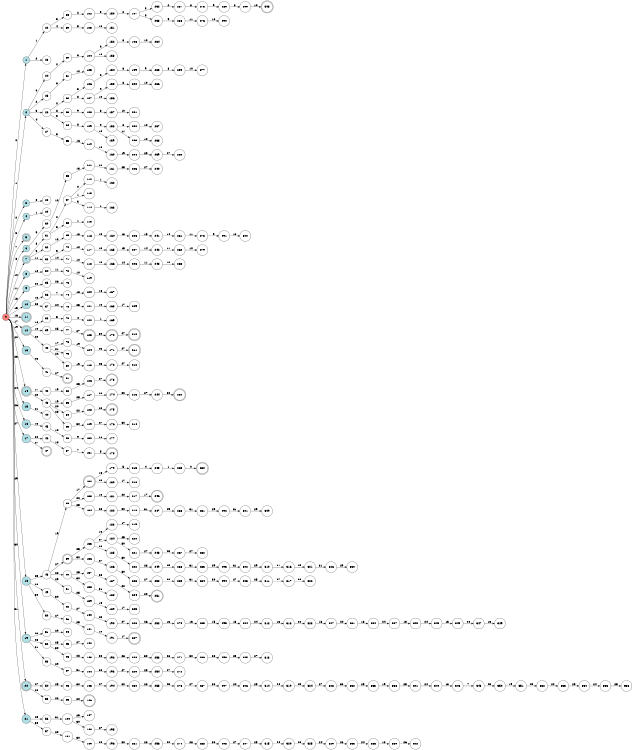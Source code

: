 digraph APTA {
__start0 [label="" shape="none"];

rankdir=LR;
size="8,5";

s0 [style="filled", color="black", fillcolor="#ff817b" shape="circle", label="0"];
s1 [style="filled", color="black", fillcolor="powderblue" shape="circle", label="1"];
s2 [style="filled", color="black", fillcolor="powderblue" shape="circle", label="2"];
s3 [style="filled", color="black", fillcolor="powderblue" shape="circle", label="3"];
s4 [style="filled", color="black", fillcolor="powderblue" shape="circle", label="4"];
s5 [style="rounded,filled", color="black", fillcolor="powderblue" shape="doublecircle", label="5"];
s6 [style="filled", color="black", fillcolor="powderblue" shape="circle", label="6"];
s7 [style="rounded,filled", color="black", fillcolor="powderblue" shape="doublecircle", label="7"];
s8 [style="filled", color="black", fillcolor="powderblue" shape="circle", label="8"];
s9 [style="filled", color="black", fillcolor="powderblue" shape="circle", label="9"];
s10 [style="filled", color="black", fillcolor="powderblue" shape="circle", label="10"];
s11 [style="rounded,filled", color="black", fillcolor="powderblue" shape="doublecircle", label="11"];
s12 [style="rounded,filled", color="black", fillcolor="powderblue" shape="doublecircle", label="12"];
s13 [style="filled", color="black", fillcolor="powderblue" shape="circle", label="13"];
s14 [style="rounded,filled", color="black", fillcolor="powderblue" shape="doublecircle", label="14"];
s15 [style="filled", color="black", fillcolor="powderblue" shape="circle", label="15"];
s16 [style="filled", color="black", fillcolor="powderblue" shape="circle", label="16"];
s17 [style="filled", color="black", fillcolor="powderblue" shape="circle", label="17"];
s18 [style="filled", color="black", fillcolor="powderblue" shape="circle", label="18"];
s19 [style="filled", color="black", fillcolor="powderblue" shape="circle", label="19"];
s20 [style="rounded,filled", color="black", fillcolor="powderblue" shape="doublecircle", label="20"];
s21 [style="filled", color="black", fillcolor="powderblue" shape="circle", label="21"];
s22 [style="filled", color="black", fillcolor="white" shape="circle", label="22"];
s23 [style="filled", color="black", fillcolor="white" shape="circle", label="23"];
s24 [style="filled", color="black", fillcolor="white" shape="circle", label="24"];
s25 [style="filled", color="black", fillcolor="white" shape="circle", label="25"];
s26 [style="filled", color="black", fillcolor="white" shape="circle", label="26"];
s27 [style="filled", color="black", fillcolor="white" shape="circle", label="27"];
s28 [style="filled", color="black", fillcolor="white" shape="circle", label="28"];
s29 [style="filled", color="black", fillcolor="white" shape="circle", label="29"];
s30 [style="filled", color="black", fillcolor="white" shape="circle", label="30"];
s31 [style="filled", color="black", fillcolor="white" shape="circle", label="31"];
s32 [style="filled", color="black", fillcolor="white" shape="circle", label="32"];
s33 [style="filled", color="black", fillcolor="white" shape="circle", label="33"];
s34 [style="filled", color="black", fillcolor="white" shape="circle", label="34"];
s35 [style="filled", color="black", fillcolor="white" shape="circle", label="35"];
s36 [style="filled", color="black", fillcolor="white" shape="circle", label="36"];
s37 [style="filled", color="black", fillcolor="white" shape="circle", label="37"];
s38 [style="filled", color="black", fillcolor="white" shape="circle", label="38"];
s39 [style="filled", color="black", fillcolor="white" shape="circle", label="39"];
s40 [style="filled", color="black", fillcolor="white" shape="circle", label="40"];
s41 [style="filled", color="black", fillcolor="white" shape="circle", label="41"];
s42 [style="filled", color="black", fillcolor="white" shape="circle", label="42"];
s43 [style="filled", color="black", fillcolor="white" shape="circle", label="43"];
s44 [style="filled", color="black", fillcolor="white" shape="circle", label="44"];
s45 [style="filled", color="black", fillcolor="white" shape="circle", label="45"];
s46 [style="filled", color="black", fillcolor="white" shape="circle", label="46"];
s47 [style="rounded,filled", color="black", fillcolor="white" shape="doublecircle", label="47"];
s48 [style="filled", color="black", fillcolor="white" shape="circle", label="48"];
s49 [style="filled", color="black", fillcolor="white" shape="circle", label="49"];
s50 [style="filled", color="black", fillcolor="white" shape="circle", label="50"];
s51 [style="filled", color="black", fillcolor="white" shape="circle", label="51"];
s52 [style="filled", color="black", fillcolor="white" shape="circle", label="52"];
s53 [style="filled", color="black", fillcolor="white" shape="circle", label="53"];
s54 [style="filled", color="black", fillcolor="white" shape="circle", label="54"];
s55 [style="filled", color="black", fillcolor="white" shape="circle", label="55"];
s56 [style="filled", color="black", fillcolor="white" shape="circle", label="56"];
s57 [style="filled", color="black", fillcolor="white" shape="circle", label="57"];
s58 [style="filled", color="black", fillcolor="white" shape="circle", label="58"];
s59 [style="filled", color="black", fillcolor="white" shape="circle", label="59"];
s60 [style="filled", color="black", fillcolor="white" shape="circle", label="60"];
s61 [style="filled", color="black", fillcolor="white" shape="circle", label="61"];
s62 [style="filled", color="black", fillcolor="white" shape="circle", label="62"];
s63 [style="filled", color="black", fillcolor="white" shape="circle", label="63"];
s64 [style="filled", color="black", fillcolor="white" shape="circle", label="64"];
s65 [style="filled", color="black", fillcolor="white" shape="circle", label="65"];
s66 [style="filled", color="black", fillcolor="white" shape="circle", label="66"];
s67 [style="filled", color="black", fillcolor="white" shape="circle", label="67"];
s68 [style="filled", color="black", fillcolor="white" shape="circle", label="68"];
s69 [style="filled", color="black", fillcolor="white" shape="circle", label="69"];
s70 [style="filled", color="black", fillcolor="white" shape="circle", label="70"];
s71 [style="filled", color="black", fillcolor="white" shape="circle", label="71"];
s72 [style="filled", color="black", fillcolor="white" shape="circle", label="72"];
s73 [style="filled", color="black", fillcolor="white" shape="circle", label="73"];
s74 [style="filled", color="black", fillcolor="white" shape="circle", label="74"];
s75 [style="filled", color="black", fillcolor="white" shape="circle", label="75"];
s76 [style="filled", color="black", fillcolor="white" shape="circle", label="76"];
s77 [style="filled", color="black", fillcolor="white" shape="circle", label="77"];
s78 [style="filled", color="black", fillcolor="white" shape="circle", label="78"];
s79 [style="filled", color="black", fillcolor="white" shape="circle", label="79"];
s80 [style="filled", color="black", fillcolor="white" shape="circle", label="80"];
s81 [style="rounded,filled", color="black", fillcolor="white" shape="doublecircle", label="81"];
s82 [style="filled", color="black", fillcolor="white" shape="circle", label="82"];
s83 [style="filled", color="black", fillcolor="white" shape="circle", label="83"];
s84 [style="filled", color="black", fillcolor="white" shape="circle", label="84"];
s85 [style="filled", color="black", fillcolor="white" shape="circle", label="85"];
s86 [style="filled", color="black", fillcolor="white" shape="circle", label="86"];
s87 [style="filled", color="black", fillcolor="white" shape="circle", label="87"];
s88 [style="filled", color="black", fillcolor="white" shape="circle", label="88"];
s89 [style="rounded,filled", color="black", fillcolor="white" shape="doublecircle", label="89"];
s90 [style="filled", color="black", fillcolor="white" shape="circle", label="90"];
s91 [style="filled", color="black", fillcolor="white" shape="circle", label="91"];
s92 [style="filled", color="black", fillcolor="white" shape="circle", label="92"];
s93 [style="filled", color="black", fillcolor="white" shape="circle", label="93"];
s94 [style="filled", color="black", fillcolor="white" shape="circle", label="94"];
s95 [style="filled", color="black", fillcolor="white" shape="circle", label="95"];
s96 [style="filled", color="black", fillcolor="white" shape="circle", label="96"];
s97 [style="filled", color="black", fillcolor="white" shape="circle", label="97"];
s98 [style="filled", color="black", fillcolor="white" shape="circle", label="98"];
s99 [style="filled", color="black", fillcolor="white" shape="circle", label="99"];
s100 [style="filled", color="black", fillcolor="white" shape="circle", label="100"];
s101 [style="filled", color="black", fillcolor="white" shape="circle", label="101"];
s102 [style="filled", color="black", fillcolor="white" shape="circle", label="102"];
s103 [style="filled", color="black", fillcolor="white" shape="circle", label="103"];
s104 [style="filled", color="black", fillcolor="white" shape="circle", label="104"];
s105 [style="filled", color="black", fillcolor="white" shape="circle", label="105"];
s106 [style="filled", color="black", fillcolor="white" shape="circle", label="106"];
s107 [style="filled", color="black", fillcolor="white" shape="circle", label="107"];
s108 [style="filled", color="black", fillcolor="white" shape="circle", label="108"];
s109 [style="filled", color="black", fillcolor="white" shape="circle", label="109"];
s110 [style="filled", color="black", fillcolor="white" shape="circle", label="110"];
s111 [style="filled", color="black", fillcolor="white" shape="circle", label="111"];
s112 [style="filled", color="black", fillcolor="white" shape="circle", label="112"];
s113 [style="filled", color="black", fillcolor="white" shape="circle", label="113"];
s114 [style="filled", color="black", fillcolor="white" shape="circle", label="114"];
s115 [style="filled", color="black", fillcolor="white" shape="circle", label="115"];
s116 [style="filled", color="black", fillcolor="white" shape="circle", label="116"];
s117 [style="filled", color="black", fillcolor="white" shape="circle", label="117"];
s118 [style="filled", color="black", fillcolor="white" shape="circle", label="118"];
s119 [style="filled", color="black", fillcolor="white" shape="circle", label="119"];
s120 [style="filled", color="black", fillcolor="white" shape="circle", label="120"];
s121 [style="filled", color="black", fillcolor="white" shape="circle", label="121"];
s122 [style="filled", color="black", fillcolor="white" shape="circle", label="122"];
s123 [style="rounded,filled", color="black", fillcolor="white" shape="doublecircle", label="123"];
s124 [style="filled", color="black", fillcolor="white" shape="circle", label="124"];
s125 [style="filled", color="black", fillcolor="white" shape="circle", label="125"];
s126 [style="filled", color="black", fillcolor="white" shape="circle", label="126"];
s127 [style="filled", color="black", fillcolor="white" shape="circle", label="127"];
s128 [style="filled", color="black", fillcolor="white" shape="circle", label="128"];
s129 [style="filled", color="black", fillcolor="white" shape="circle", label="129"];
s130 [style="filled", color="black", fillcolor="white" shape="circle", label="130"];
s131 [style="filled", color="black", fillcolor="white" shape="circle", label="131"];
s132 [style="rounded,filled", color="black", fillcolor="white" shape="doublecircle", label="132"];
s133 [style="filled", color="black", fillcolor="white" shape="circle", label="133"];
s134 [style="filled", color="black", fillcolor="white" shape="circle", label="134"];
s135 [style="filled", color="black", fillcolor="white" shape="circle", label="135"];
s136 [style="filled", color="black", fillcolor="white" shape="circle", label="136"];
s137 [style="filled", color="black", fillcolor="white" shape="circle", label="137"];
s138 [style="filled", color="black", fillcolor="white" shape="circle", label="138"];
s139 [style="filled", color="black", fillcolor="white" shape="circle", label="139"];
s140 [style="filled", color="black", fillcolor="white" shape="circle", label="140"];
s141 [style="filled", color="black", fillcolor="white" shape="circle", label="141"];
s142 [style="filled", color="black", fillcolor="white" shape="circle", label="142"];
s143 [style="filled", color="black", fillcolor="white" shape="circle", label="143"];
s144 [style="filled", color="black", fillcolor="white" shape="circle", label="144"];
s145 [style="filled", color="black", fillcolor="white" shape="circle", label="145"];
s146 [style="rounded,filled", color="black", fillcolor="white" shape="doublecircle", label="146"];
s147 [style="filled", color="black", fillcolor="white" shape="circle", label="147"];
s148 [style="filled", color="black", fillcolor="white" shape="circle", label="148"];
s149 [style="filled", color="black", fillcolor="white" shape="circle", label="149"];
s150 [style="filled", color="black", fillcolor="white" shape="circle", label="150"];
s151 [style="filled", color="black", fillcolor="white" shape="circle", label="151"];
s152 [style="filled", color="black", fillcolor="white" shape="circle", label="152"];
s153 [style="filled", color="black", fillcolor="white" shape="circle", label="153"];
s154 [style="filled", color="black", fillcolor="white" shape="circle", label="154"];
s155 [style="filled", color="black", fillcolor="white" shape="circle", label="155"];
s156 [style="filled", color="black", fillcolor="white" shape="circle", label="156"];
s157 [style="filled", color="black", fillcolor="white" shape="circle", label="157"];
s158 [style="filled", color="black", fillcolor="white" shape="circle", label="158"];
s159 [style="filled", color="black", fillcolor="white" shape="circle", label="159"];
s160 [style="filled", color="black", fillcolor="white" shape="circle", label="160"];
s161 [style="filled", color="black", fillcolor="white" shape="circle", label="161"];
s162 [style="filled", color="black", fillcolor="white" shape="circle", label="162"];
s163 [style="filled", color="black", fillcolor="white" shape="circle", label="163"];
s164 [style="filled", color="black", fillcolor="white" shape="circle", label="164"];
s165 [style="filled", color="black", fillcolor="white" shape="circle", label="165"];
s166 [style="filled", color="black", fillcolor="white" shape="circle", label="166"];
s167 [style="filled", color="black", fillcolor="white" shape="circle", label="167"];
s168 [style="filled", color="black", fillcolor="white" shape="circle", label="168"];
s169 [style="filled", color="black", fillcolor="white" shape="circle", label="169"];
s170 [style="rounded,filled", color="black", fillcolor="white" shape="doublecircle", label="170"];
s171 [style="filled", color="black", fillcolor="white" shape="circle", label="171"];
s172 [style="filled", color="black", fillcolor="white" shape="circle", label="172"];
s173 [style="rounded,filled", color="black", fillcolor="white" shape="doublecircle", label="173"];
s174 [style="filled", color="black", fillcolor="white" shape="circle", label="174"];
s175 [style="rounded,filled", color="black", fillcolor="white" shape="doublecircle", label="175"];
s176 [style="filled", color="black", fillcolor="white" shape="circle", label="176"];
s177 [style="filled", color="black", fillcolor="white" shape="circle", label="177"];
s178 [style="rounded,filled", color="black", fillcolor="white" shape="doublecircle", label="178"];
s179 [style="filled", color="black", fillcolor="white" shape="circle", label="179"];
s180 [style="filled", color="black", fillcolor="white" shape="circle", label="180"];
s181 [style="filled", color="black", fillcolor="white" shape="circle", label="181"];
s182 [style="filled", color="black", fillcolor="white" shape="circle", label="182"];
s183 [style="filled", color="black", fillcolor="white" shape="circle", label="183"];
s184 [style="filled", color="black", fillcolor="white" shape="circle", label="184"];
s185 [style="filled", color="black", fillcolor="white" shape="circle", label="185"];
s186 [style="filled", color="black", fillcolor="white" shape="circle", label="186"];
s187 [style="filled", color="black", fillcolor="white" shape="circle", label="187"];
s188 [style="filled", color="black", fillcolor="white" shape="circle", label="188"];
s189 [style="filled", color="black", fillcolor="white" shape="circle", label="189"];
s190 [style="filled", color="black", fillcolor="white" shape="circle", label="190"];
s191 [style="filled", color="black", fillcolor="white" shape="circle", label="191"];
s192 [style="filled", color="black", fillcolor="white" shape="circle", label="192"];
s193 [style="filled", color="black", fillcolor="white" shape="circle", label="193"];
s194 [style="filled", color="black", fillcolor="white" shape="circle", label="194"];
s195 [style="filled", color="black", fillcolor="white" shape="circle", label="195"];
s196 [style="filled", color="black", fillcolor="white" shape="circle", label="196"];
s197 [style="filled", color="black", fillcolor="white" shape="circle", label="197"];
s198 [style="filled", color="black", fillcolor="white" shape="circle", label="198"];
s199 [style="filled", color="black", fillcolor="white" shape="circle", label="199"];
s200 [style="filled", color="black", fillcolor="white" shape="circle", label="200"];
s201 [style="filled", color="black", fillcolor="white" shape="circle", label="201"];
s202 [style="filled", color="black", fillcolor="white" shape="circle", label="202"];
s203 [style="filled", color="black", fillcolor="white" shape="circle", label="203"];
s204 [style="filled", color="black", fillcolor="white" shape="circle", label="204"];
s205 [style="filled", color="black", fillcolor="white" shape="circle", label="205"];
s206 [style="filled", color="black", fillcolor="white" shape="circle", label="206"];
s207 [style="filled", color="black", fillcolor="white" shape="circle", label="207"];
s208 [style="filled", color="black", fillcolor="white" shape="circle", label="208"];
s209 [style="filled", color="black", fillcolor="white" shape="circle", label="209"];
s210 [style="rounded,filled", color="black", fillcolor="white" shape="doublecircle", label="210"];
s211 [style="rounded,filled", color="black", fillcolor="white" shape="doublecircle", label="211"];
s212 [style="filled", color="black", fillcolor="white" shape="circle", label="212"];
s213 [style="filled", color="black", fillcolor="white" shape="circle", label="213"];
s214 [style="filled", color="black", fillcolor="white" shape="circle", label="214"];
s215 [style="filled", color="black", fillcolor="white" shape="circle", label="215"];
s216 [style="filled", color="black", fillcolor="white" shape="circle", label="216"];
s217 [style="filled", color="black", fillcolor="white" shape="circle", label="217"];
s218 [style="filled", color="black", fillcolor="white" shape="circle", label="218"];
s219 [style="filled", color="black", fillcolor="white" shape="circle", label="219"];
s220 [style="filled", color="black", fillcolor="white" shape="circle", label="220"];
s221 [style="filled", color="black", fillcolor="white" shape="circle", label="221"];
s222 [style="filled", color="black", fillcolor="white" shape="circle", label="222"];
s223 [style="filled", color="black", fillcolor="white" shape="circle", label="223"];
s224 [style="filled", color="black", fillcolor="white" shape="circle", label="224"];
s225 [style="filled", color="black", fillcolor="white" shape="circle", label="225"];
s226 [style="filled", color="black", fillcolor="white" shape="circle", label="226"];
s227 [style="rounded,filled", color="black", fillcolor="white" shape="doublecircle", label="227"];
s228 [style="filled", color="black", fillcolor="white" shape="circle", label="228"];
s229 [style="filled", color="black", fillcolor="white" shape="circle", label="229"];
s230 [style="filled", color="black", fillcolor="white" shape="circle", label="230"];
s231 [style="filled", color="black", fillcolor="white" shape="circle", label="231"];
s232 [style="filled", color="black", fillcolor="white" shape="circle", label="232"];
s233 [style="filled", color="black", fillcolor="white" shape="circle", label="233"];
s234 [style="filled", color="black", fillcolor="white" shape="circle", label="234"];
s235 [style="filled", color="black", fillcolor="white" shape="circle", label="235"];
s236 [style="filled", color="black", fillcolor="white" shape="circle", label="236"];
s237 [style="filled", color="black", fillcolor="white" shape="circle", label="237"];
s238 [style="filled", color="black", fillcolor="white" shape="circle", label="238"];
s239 [style="filled", color="black", fillcolor="white" shape="circle", label="239"];
s240 [style="filled", color="black", fillcolor="white" shape="circle", label="240"];
s241 [style="filled", color="black", fillcolor="white" shape="circle", label="241"];
s242 [style="filled", color="black", fillcolor="white" shape="circle", label="242"];
s243 [style="filled", color="black", fillcolor="white" shape="circle", label="243"];
s244 [style="filled", color="black", fillcolor="white" shape="circle", label="244"];
s245 [style="filled", color="black", fillcolor="white" shape="circle", label="245"];
s246 [style="rounded,filled", color="black", fillcolor="white" shape="doublecircle", label="246"];
s247 [style="filled", color="black", fillcolor="white" shape="circle", label="247"];
s248 [style="filled", color="black", fillcolor="white" shape="circle", label="248"];
s249 [style="filled", color="black", fillcolor="white" shape="circle", label="249"];
s250 [style="filled", color="black", fillcolor="white" shape="circle", label="250"];
s251 [style="rounded,filled", color="black", fillcolor="white" shape="doublecircle", label="251"];
s252 [style="filled", color="black", fillcolor="white" shape="circle", label="252"];
s253 [style="filled", color="black", fillcolor="white" shape="circle", label="253"];
s254 [style="filled", color="black", fillcolor="white" shape="circle", label="254"];
s255 [style="filled", color="black", fillcolor="white" shape="circle", label="255"];
s256 [style="filled", color="black", fillcolor="white" shape="circle", label="256"];
s257 [style="filled", color="black", fillcolor="white" shape="circle", label="257"];
s258 [style="filled", color="black", fillcolor="white" shape="circle", label="258"];
s259 [style="filled", color="black", fillcolor="white" shape="circle", label="259"];
s260 [style="filled", color="black", fillcolor="white" shape="circle", label="260"];
s261 [style="filled", color="black", fillcolor="white" shape="circle", label="261"];
s262 [style="filled", color="black", fillcolor="white" shape="circle", label="262"];
s263 [style="filled", color="black", fillcolor="white" shape="circle", label="263"];
s264 [style="rounded,filled", color="black", fillcolor="white" shape="doublecircle", label="264"];
s265 [style="filled", color="black", fillcolor="white" shape="circle", label="265"];
s266 [style="filled", color="black", fillcolor="white" shape="circle", label="266"];
s267 [style="filled", color="black", fillcolor="white" shape="circle", label="267"];
s268 [style="filled", color="black", fillcolor="white" shape="circle", label="268"];
s269 [style="filled", color="black", fillcolor="white" shape="circle", label="269"];
s270 [style="filled", color="black", fillcolor="white" shape="circle", label="270"];
s271 [style="filled", color="black", fillcolor="white" shape="circle", label="271"];
s272 [style="filled", color="black", fillcolor="white" shape="circle", label="272"];
s273 [style="filled", color="black", fillcolor="white" shape="circle", label="273"];
s274 [style="filled", color="black", fillcolor="white" shape="circle", label="274"];
s275 [style="filled", color="black", fillcolor="white" shape="circle", label="275"];
s276 [style="filled", color="black", fillcolor="white" shape="circle", label="276"];
s277 [style="filled", color="black", fillcolor="white" shape="circle", label="277"];
s278 [style="filled", color="black", fillcolor="white" shape="circle", label="278"];
s279 [style="filled", color="black", fillcolor="white" shape="circle", label="279"];
s280 [style="rounded,filled", color="black", fillcolor="white" shape="doublecircle", label="280"];
s281 [style="filled", color="black", fillcolor="white" shape="circle", label="281"];
s282 [style="filled", color="black", fillcolor="white" shape="circle", label="282"];
s283 [style="filled", color="black", fillcolor="white" shape="circle", label="283"];
s284 [style="filled", color="black", fillcolor="white" shape="circle", label="284"];
s285 [style="filled", color="black", fillcolor="white" shape="circle", label="285"];
s286 [style="filled", color="black", fillcolor="white" shape="circle", label="286"];
s287 [style="filled", color="black", fillcolor="white" shape="circle", label="287"];
s288 [style="filled", color="black", fillcolor="white" shape="circle", label="288"];
s289 [style="filled", color="black", fillcolor="white" shape="circle", label="289"];
s290 [style="filled", color="black", fillcolor="white" shape="circle", label="290"];
s291 [style="filled", color="black", fillcolor="white" shape="circle", label="291"];
s292 [style="filled", color="black", fillcolor="white" shape="circle", label="292"];
s293 [style="filled", color="black", fillcolor="white" shape="circle", label="293"];
s294 [style="filled", color="black", fillcolor="white" shape="circle", label="294"];
s295 [style="filled", color="black", fillcolor="white" shape="circle", label="295"];
s296 [style="filled", color="black", fillcolor="white" shape="circle", label="296"];
s297 [style="filled", color="black", fillcolor="white" shape="circle", label="297"];
s298 [style="filled", color="black", fillcolor="white" shape="circle", label="298"];
s299 [style="filled", color="black", fillcolor="white" shape="circle", label="299"];
s300 [style="filled", color="black", fillcolor="white" shape="circle", label="300"];
s301 [style="filled", color="black", fillcolor="white" shape="circle", label="301"];
s302 [style="filled", color="black", fillcolor="white" shape="circle", label="302"];
s303 [style="filled", color="black", fillcolor="white" shape="circle", label="303"];
s304 [style="filled", color="black", fillcolor="white" shape="circle", label="304"];
s305 [style="filled", color="black", fillcolor="white" shape="circle", label="305"];
s306 [style="filled", color="black", fillcolor="white" shape="circle", label="306"];
s307 [style="filled", color="black", fillcolor="white" shape="circle", label="307"];
s308 [style="rounded,filled", color="black", fillcolor="white" shape="doublecircle", label="308"];
s309 [style="filled", color="black", fillcolor="white" shape="circle", label="309"];
s310 [style="filled", color="black", fillcolor="white" shape="circle", label="310"];
s311 [style="filled", color="black", fillcolor="white" shape="circle", label="311"];
s312 [style="filled", color="black", fillcolor="white" shape="circle", label="312"];
s313 [style="filled", color="black", fillcolor="white" shape="circle", label="313"];
s314 [style="filled", color="black", fillcolor="white" shape="circle", label="314"];
s315 [style="filled", color="black", fillcolor="white" shape="circle", label="315"];
s316 [style="filled", color="black", fillcolor="white" shape="circle", label="316"];
s317 [style="filled", color="black", fillcolor="white" shape="circle", label="317"];
s318 [style="filled", color="black", fillcolor="white" shape="circle", label="318"];
s319 [style="filled", color="black", fillcolor="white" shape="circle", label="319"];
s320 [style="filled", color="black", fillcolor="white" shape="circle", label="320"];
s321 [style="filled", color="black", fillcolor="white" shape="circle", label="321"];
s322 [style="filled", color="black", fillcolor="white" shape="circle", label="322"];
s323 [style="filled", color="black", fillcolor="white" shape="circle", label="323"];
s324 [style="filled", color="black", fillcolor="white" shape="circle", label="324"];
s325 [style="filled", color="black", fillcolor="white" shape="circle", label="325"];
s326 [style="filled", color="black", fillcolor="white" shape="circle", label="326"];
s327 [style="filled", color="black", fillcolor="white" shape="circle", label="327"];
s328 [style="filled", color="black", fillcolor="white" shape="circle", label="328"];
s329 [style="filled", color="black", fillcolor="white" shape="circle", label="329"];
s330 [style="filled", color="black", fillcolor="white" shape="circle", label="330"];
s331 [style="filled", color="black", fillcolor="white" shape="circle", label="331"];
s332 [style="filled", color="black", fillcolor="white" shape="circle", label="332"];
s333 [style="filled", color="black", fillcolor="white" shape="circle", label="333"];
s334 [style="filled", color="black", fillcolor="white" shape="circle", label="334"];
s335 [style="filled", color="black", fillcolor="white" shape="circle", label="335"];
s336 [style="filled", color="black", fillcolor="white" shape="circle", label="336"];
s337 [style="filled", color="black", fillcolor="white" shape="circle", label="337"];
s338 [style="filled", color="black", fillcolor="white" shape="circle", label="338"];
s339 [style="filled", color="black", fillcolor="white" shape="circle", label="339"];
s340 [style="filled", color="black", fillcolor="white" shape="circle", label="340"];
s341 [style="filled", color="black", fillcolor="white" shape="circle", label="341"];
s342 [style="filled", color="black", fillcolor="white" shape="circle", label="342"];
s343 [style="filled", color="black", fillcolor="white" shape="circle", label="343"];
s344 [style="filled", color="black", fillcolor="white" shape="circle", label="344"];
s345 [style="filled", color="black", fillcolor="white" shape="circle", label="345"];
s346 [style="filled", color="black", fillcolor="white" shape="circle", label="346"];
s347 [style="filled", color="black", fillcolor="white" shape="circle", label="347"];
s348 [style="filled", color="black", fillcolor="white" shape="circle", label="348"];
s349 [style="filled", color="black", fillcolor="white" shape="circle", label="349"];
s350 [style="filled", color="black", fillcolor="white" shape="circle", label="350"];
s351 [style="filled", color="black", fillcolor="white" shape="circle", label="351"];
s352 [style="filled", color="black", fillcolor="white" shape="circle", label="352"];
s353 [style="filled", color="black", fillcolor="white" shape="circle", label="353"];
s354 [style="filled", color="black", fillcolor="white" shape="circle", label="354"];
s355 [style="filled", color="black", fillcolor="white" shape="circle", label="355"];
s356 [style="filled", color="black", fillcolor="white" shape="circle", label="356"];
s0 -> s1 [label="0"];
s0 -> s2 [label="1"];
s0 -> s3 [label="2"];
s0 -> s4 [label="3"];
s0 -> s5 [label="7"];
s0 -> s6 [label="8"];
s0 -> s7 [label="10"];
s0 -> s8 [label="11"];
s0 -> s9 [label="13"];
s0 -> s10 [label="15"];
s0 -> s11 [label="16"];
s0 -> s12 [label="17"];
s0 -> s13 [label="19"];
s0 -> s14 [label="20"];
s0 -> s15 [label="23"];
s0 -> s16 [label="24"];
s0 -> s17 [label="26"];
s0 -> s18 [label="27"];
s0 -> s19 [label="29"];
s0 -> s20 [label="30"];
s0 -> s21 [label="31"];
s1 -> s22 [label="1"];
s1 -> s23 [label="2"];
s2 -> s24 [label="0"];
s2 -> s25 [label="2"];
s2 -> s26 [label="3"];
s2 -> s27 [label="4"];
s3 -> s28 [label="0"];
s4 -> s29 [label="1"];
s6 -> s30 [label="9"];
s7 -> s31 [label="8"];
s7 -> s32 [label="9"];
s7 -> s33 [label="11"];
s8 -> s34 [label="10"];
s9 -> s35 [label="24"];
s10 -> s36 [label="13"];
s10 -> s37 [label="26"];
s12 -> s38 [label="16"];
s12 -> s39 [label="19"];
s12 -> s40 [label="20"];
s13 -> s41 [label="25"];
s14 -> s42 [label="17"];
s14 -> s43 [label="22"];
s15 -> s44 [label="21"];
s16 -> s45 [label="13"];
s17 -> s46 [label="24"];
s17 -> s47 [label="27"];
s18 -> s48 [label="25"];
s18 -> s49 [label="28"];
s18 -> s50 [label="30"];
s19 -> s51 [label="23"];
s19 -> s52 [label="28"];
s19 -> s53 [label="31"];
s20 -> s54 [label="27"];
s20 -> s55 [label="28"];
s21 -> s56 [label="29"];
s21 -> s57 [label="30"];
s22 -> s58 [label="3"];
s22 -> s59 [label="4"];
s24 -> s60 [label="2"];
s25 -> s61 [label="8"];
s26 -> s62 [label="2"];
s26 -> s63 [label="8"];
s26 -> s64 [label="9"];
s27 -> s65 [label="5"];
s30 -> s66 [label="12"];
s31 -> s67 [label="2"];
s31 -> s68 [label="3"];
s32 -> s69 [label="12"];
s33 -> s70 [label="9"];
s33 -> s71 [label="14"];
s34 -> s72 [label="11"];
s35 -> s73 [label="26"];
s36 -> s74 [label="7"];
s37 -> s75 [label="24"];
s38 -> s76 [label="5"];
s39 -> s77 [label="25"];
s40 -> s78 [label="17"];
s40 -> s79 [label="21"];
s40 -> s80 [label="22"];
s41 -> s81 [label="27"];
s42 -> s82 [label="19"];
s43 -> s83 [label="19"];
s43 -> s84 [label="20"];
s43 -> s85 [label="28"];
s45 -> s86 [label="12"];
s46 -> s87 [label="18"];
s48 -> s88 [label="19"];
s48 -> s89 [label="27"];
s48 -> s90 [label="28"];
s48 -> s91 [label="29"];
s49 -> s92 [label="30"];
s50 -> s93 [label="27"];
s51 -> s94 [label="29"];
s52 -> s95 [label="25"];
s52 -> s96 [label="30"];
s53 -> s97 [label="29"];
s54 -> s98 [label="25"];
s55 -> s99 [label="22"];
s56 -> s100 [label="31"];
s57 -> s101 [label="28"];
s58 -> s102 [label="2"];
s59 -> s103 [label="5"];
s60 -> s104 [label="8"];
s61 -> s105 [label="10"];
s62 -> s106 [label="3"];
s62 -> s107 [label="8"];
s63 -> s108 [label="9"];
s64 -> s109 [label="8"];
s65 -> s110 [label="16"];
s66 -> s111 [label="13"];
s67 -> s112 [label="0"];
s67 -> s113 [label="1"];
s67 -> s114 [label="3"];
s68 -> s115 [label="1"];
s69 -> s116 [label="13"];
s70 -> s117 [label="12"];
s71 -> s118 [label="12"];
s72 -> s119 [label="10"];
s74 -> s120 [label="18"];
s75 -> s121 [label="25"];
s76 -> s122 [label="4"];
s77 -> s123 [label="27"];
s78 -> s124 [label="19"];
s80 -> s125 [label="19"];
s82 -> s126 [label="25"];
s83 -> s127 [label="25"];
s84 -> s128 [label="22"];
s85 -> s129 [label="30"];
s86 -> s130 [label="9"];
s87 -> s131 [label="7"];
s88 -> s132 [label="17"];
s88 -> s133 [label="22"];
s88 -> s134 [label="25"];
s89 -> s135 [label="25"];
s89 -> s136 [label="30"];
s90 -> s137 [label="25"];
s90 -> s138 [label="30"];
s91 -> s139 [label="25"];
s92 -> s140 [label="27"];
s93 -> s141 [label="25"];
s95 -> s142 [label="27"];
s96 -> s143 [label="28"];
s97 -> s144 [label="31"];
s98 -> s145 [label="30"];
s99 -> s146 [label="20"];
s100 -> s147 [label="29"];
s100 -> s148 [label="30"];
s101 -> s149 [label="30"];
s102 -> s150 [label="3"];
s103 -> s151 [label="16"];
s104 -> s152 [label="9"];
s104 -> s153 [label="10"];
s106 -> s154 [label="2"];
s107 -> s155 [label="9"];
s107 -> s156 [label="10"];
s108 -> s157 [label="8"];
s109 -> s158 [label="9"];
s109 -> s159 [label="10"];
s110 -> s160 [label="18"];
s111 -> s161 [label="24"];
s112 -> s162 [label="1"];
s114 -> s163 [label="1"];
s116 -> s164 [label="15"];
s117 -> s165 [label="13"];
s118 -> s166 [label="15"];
s120 -> s167 [label="16"];
s121 -> s168 [label="19"];
s122 -> s169 [label="1"];
s123 -> s170 [label="30"];
s124 -> s171 [label="25"];
s125 -> s172 [label="25"];
s126 -> s173 [label="27"];
s127 -> s174 [label="28"];
s128 -> s175 [label="28"];
s129 -> s176 [label="27"];
s130 -> s177 [label="11"];
s131 -> s178 [label="5"];
s132 -> s179 [label="16"];
s132 -> s180 [label="20"];
s133 -> s181 [label="19"];
s134 -> s182 [label="28"];
s135 -> s183 [label="19"];
s135 -> s184 [label="27"];
s135 -> s185 [label="28"];
s136 -> s186 [label="27"];
s137 -> s187 [label="28"];
s138 -> s188 [label="31"];
s139 -> s189 [label="19"];
s140 -> s190 [label="25"];
s141 -> s191 [label="19"];
s143 -> s192 [label="30"];
s144 -> s193 [label="30"];
s145 -> s194 [label="27"];
s148 -> s195 [label="27"];
s149 -> s196 [label="28"];
s150 -> s197 [label="2"];
s152 -> s198 [label="8"];
s154 -> s199 [label="8"];
s155 -> s200 [label="8"];
s157 -> s201 [label="10"];
s158 -> s202 [label="8"];
s158 -> s203 [label="11"];
s160 -> s204 [label="19"];
s161 -> s205 [label="25"];
s164 -> s206 [label="13"];
s165 -> s207 [label="15"];
s166 -> s208 [label="14"];
s168 -> s209 [label="17"];
s170 -> s210 [label="27"];
s171 -> s211 [label="27"];
s172 -> s212 [label="27"];
s174 -> s213 [label="30"];
s176 -> s214 [label="30"];
s179 -> s215 [label="5"];
s180 -> s216 [label="17"];
s181 -> s217 [label="20"];
s182 -> s218 [label="30"];
s183 -> s219 [label="17"];
s184 -> s220 [label="25"];
s184 -> s221 [label="30"];
s185 -> s222 [label="30"];
s186 -> s223 [label="30"];
s187 -> s224 [label="22"];
s189 -> s225 [label="17"];
s190 -> s226 [label="27"];
s191 -> s227 [label="17"];
s192 -> s228 [label="28"];
s193 -> s229 [label="27"];
s194 -> s230 [label="30"];
s196 -> s231 [label="30"];
s197 -> s232 [label="3"];
s197 -> s233 [label="8"];
s198 -> s234 [label="10"];
s199 -> s235 [label="9"];
s200 -> s236 [label="10"];
s202 -> s237 [label="10"];
s203 -> s238 [label="10"];
s204 -> s239 [label="25"];
s205 -> s240 [label="27"];
s206 -> s241 [label="15"];
s207 -> s242 [label="14"];
s208 -> s243 [label="11"];
s213 -> s244 [label="27"];
s215 -> s245 [label="4"];
s217 -> s246 [label="17"];
s218 -> s247 [label="31"];
s221 -> s248 [label="27"];
s222 -> s249 [label="28"];
s223 -> s250 [label="27"];
s224 -> s251 [label="20"];
s226 -> s252 [label="26"];
s228 -> s253 [label="30"];
s229 -> s254 [label="25"];
s230 -> s255 [label="28"];
s231 -> s256 [label="28"];
s232 -> s257 [label="2"];
s233 -> s258 [label="9"];
s235 -> s259 [label="8"];
s239 -> s260 [label="27"];
s241 -> s261 [label="14"];
s242 -> s262 [label="11"];
s243 -> s263 [label="10"];
s244 -> s264 [label="30"];
s245 -> s265 [label="1"];
s247 -> s266 [label="29"];
s248 -> s267 [label="25"];
s249 -> s268 [label="29"];
s250 -> s269 [label="30"];
s252 -> s270 [label="15"];
s253 -> s271 [label="28"];
s254 -> s272 [label="27"];
s255 -> s273 [label="25"];
s256 -> s274 [label="30"];
s257 -> s275 [label="8"];
s258 -> s276 [label="11"];
s259 -> s277 [label="10"];
s261 -> s278 [label="11"];
s262 -> s279 [label="10"];
s265 -> s280 [label="0"];
s266 -> s281 [label="31"];
s267 -> s282 [label="27"];
s268 -> s283 [label="31"];
s269 -> s284 [label="31"];
s270 -> s285 [label="13"];
s271 -> s286 [label="30"];
s273 -> s287 [label="27"];
s274 -> s288 [label="28"];
s275 -> s289 [label="9"];
s276 -> s290 [label="10"];
s278 -> s291 [label="9"];
s281 -> s292 [label="29"];
s283 -> s293 [label="29"];
s284 -> s294 [label="30"];
s285 -> s295 [label="15"];
s286 -> s296 [label="28"];
s287 -> s297 [label="30"];
s288 -> s298 [label="30"];
s289 -> s299 [label="8"];
s291 -> s300 [label="10"];
s292 -> s301 [label="31"];
s293 -> s302 [label="31"];
s294 -> s303 [label="27"];
s295 -> s304 [label="13"];
s296 -> s305 [label="25"];
s297 -> s306 [label="24"];
s298 -> s307 [label="27"];
s299 -> s308 [label="10"];
s301 -> s309 [label="29"];
s302 -> s310 [label="29"];
s303 -> s311 [label="25"];
s304 -> s312 [label="24"];
s305 -> s313 [label="27"];
s306 -> s314 [label="25"];
s307 -> s315 [label="25"];
s310 -> s316 [label="31"];
s311 -> s317 [label="27"];
s312 -> s318 [label="13"];
s314 -> s319 [label="24"];
s315 -> s320 [label="24"];
s316 -> s321 [label="29"];
s317 -> s322 [label="30"];
s318 -> s323 [label="24"];
s319 -> s324 [label="25"];
s320 -> s325 [label="26"];
s321 -> s326 [label="31"];
s323 -> s327 [label="13"];
s324 -> s328 [label="27"];
s325 -> s329 [label="24"];
s326 -> s330 [label="29"];
s327 -> s331 [label="24"];
s328 -> s332 [label="30"];
s329 -> s333 [label="26"];
s331 -> s334 [label="13"];
s332 -> s335 [label="25"];
s333 -> s336 [label="24"];
s334 -> s337 [label="24"];
s335 -> s338 [label="19"];
s336 -> s339 [label="13"];
s337 -> s340 [label="13"];
s338 -> s341 [label="25"];
s339 -> s342 [label="26"];
s340 -> s343 [label="24"];
s341 -> s344 [label="24"];
s343 -> s345 [label="13"];
s344 -> s346 [label="13"];
s345 -> s347 [label="24"];
s346 -> s348 [label="7"];
s347 -> s349 [label="13"];
s348 -> s350 [label="25"];
s350 -> s351 [label="19"];
s351 -> s352 [label="25"];
s352 -> s353 [label="24"];
s353 -> s354 [label="25"];
s354 -> s355 [label="24"];
s355 -> s356 [label="25"];

}